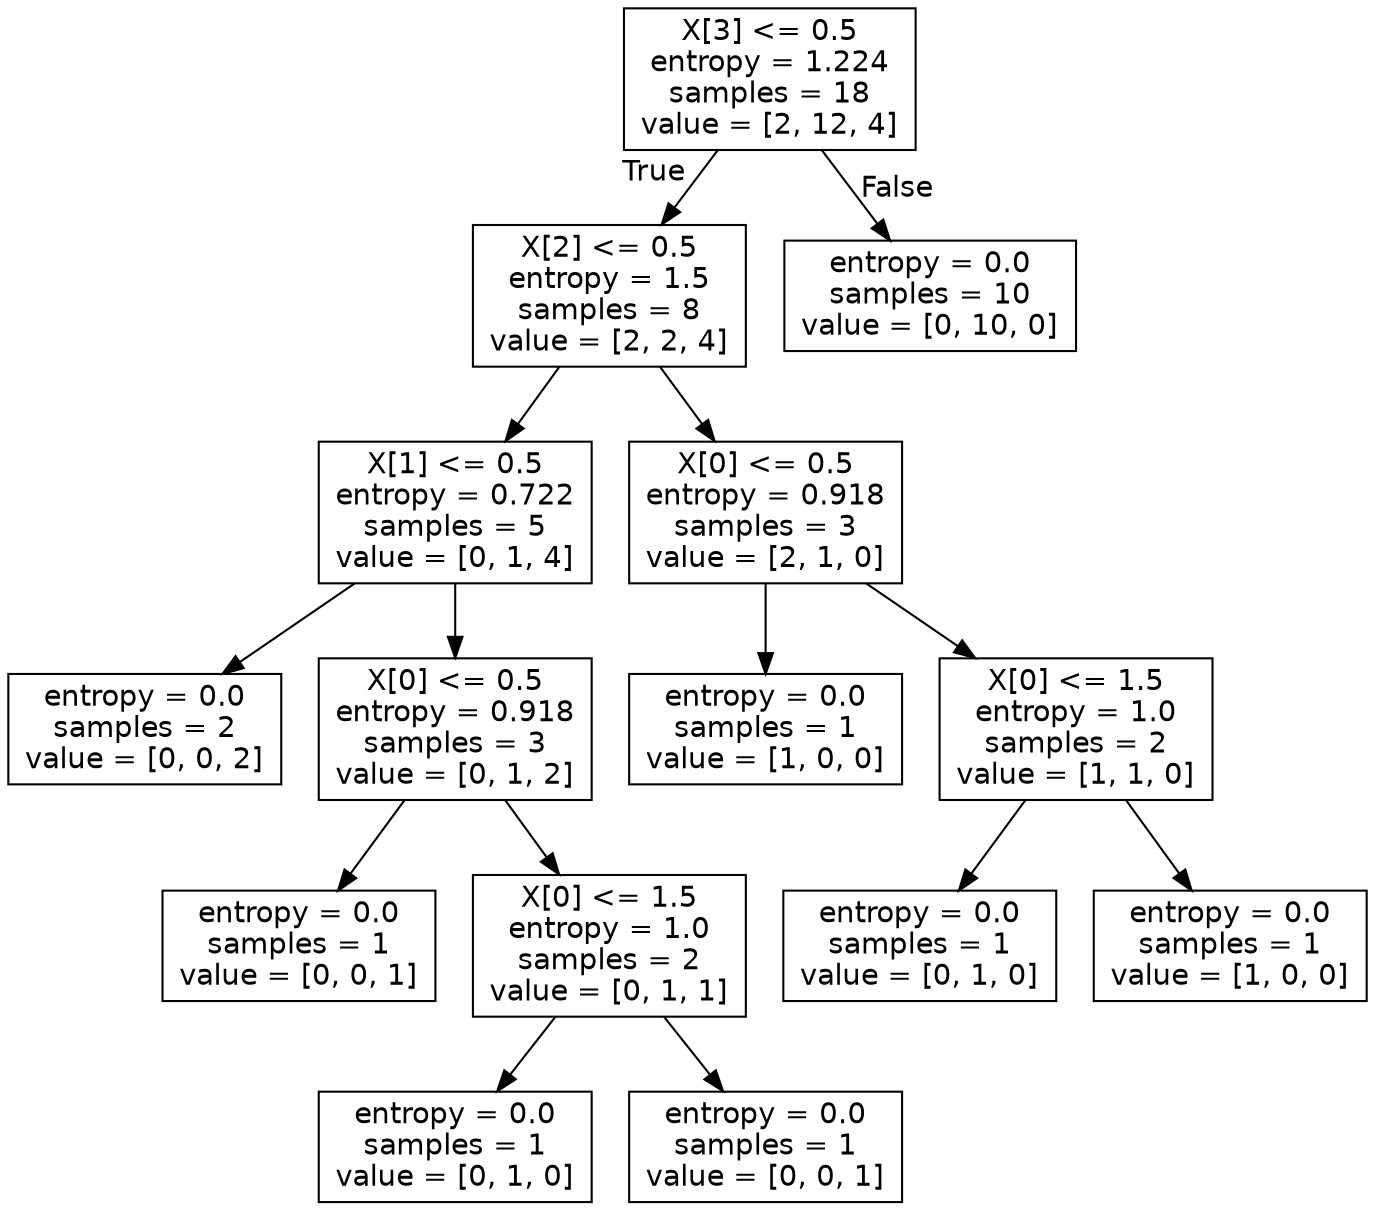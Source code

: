 digraph Tree {
node [shape=box, fontname="helvetica"] ;
edge [fontname="helvetica"] ;
0 [label="X[3] <= 0.5\nentropy = 1.224\nsamples = 18\nvalue = [2, 12, 4]"] ;
1 [label="X[2] <= 0.5\nentropy = 1.5\nsamples = 8\nvalue = [2, 2, 4]"] ;
0 -> 1 [labeldistance=2.5, labelangle=45, headlabel="True"] ;
2 [label="X[1] <= 0.5\nentropy = 0.722\nsamples = 5\nvalue = [0, 1, 4]"] ;
1 -> 2 ;
3 [label="entropy = 0.0\nsamples = 2\nvalue = [0, 0, 2]"] ;
2 -> 3 ;
4 [label="X[0] <= 0.5\nentropy = 0.918\nsamples = 3\nvalue = [0, 1, 2]"] ;
2 -> 4 ;
5 [label="entropy = 0.0\nsamples = 1\nvalue = [0, 0, 1]"] ;
4 -> 5 ;
6 [label="X[0] <= 1.5\nentropy = 1.0\nsamples = 2\nvalue = [0, 1, 1]"] ;
4 -> 6 ;
7 [label="entropy = 0.0\nsamples = 1\nvalue = [0, 1, 0]"] ;
6 -> 7 ;
8 [label="entropy = 0.0\nsamples = 1\nvalue = [0, 0, 1]"] ;
6 -> 8 ;
9 [label="X[0] <= 0.5\nentropy = 0.918\nsamples = 3\nvalue = [2, 1, 0]"] ;
1 -> 9 ;
10 [label="entropy = 0.0\nsamples = 1\nvalue = [1, 0, 0]"] ;
9 -> 10 ;
11 [label="X[0] <= 1.5\nentropy = 1.0\nsamples = 2\nvalue = [1, 1, 0]"] ;
9 -> 11 ;
12 [label="entropy = 0.0\nsamples = 1\nvalue = [0, 1, 0]"] ;
11 -> 12 ;
13 [label="entropy = 0.0\nsamples = 1\nvalue = [1, 0, 0]"] ;
11 -> 13 ;
14 [label="entropy = 0.0\nsamples = 10\nvalue = [0, 10, 0]"] ;
0 -> 14 [labeldistance=2.5, labelangle=-45, headlabel="False"] ;
}
